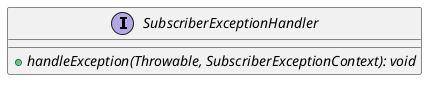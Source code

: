 @startuml

    interface SubscriberExceptionHandler {
        {abstract} +handleException(Throwable, SubscriberExceptionContext): void
    }

@enduml
